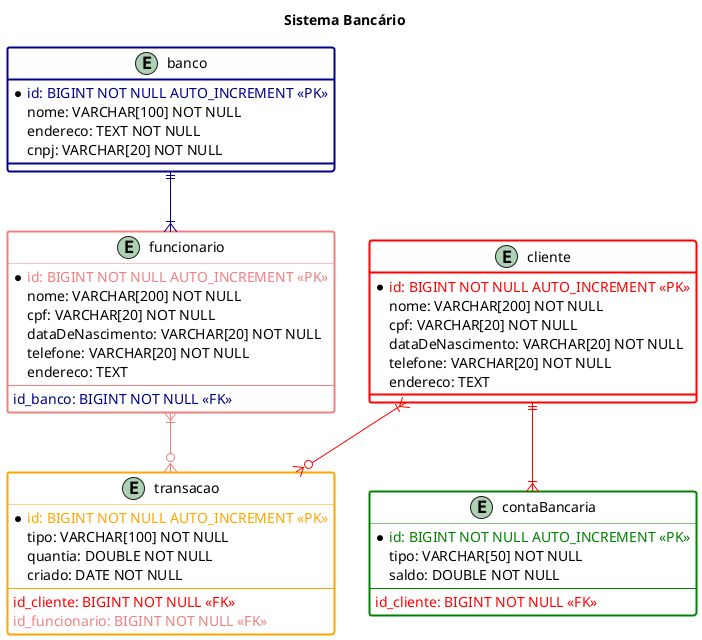 @startuml Sistema Bancário

title Sistema Bancário

entity cliente #white;line.bold;line:Red{
    *<color: Red>id: BIGINT NOT NULL AUTO_INCREMENT <<PK>>
    nome: VARCHAR[200] NOT NULL
    cpf: VARCHAR[20] NOT NULL
    dataDeNascimento: VARCHAR[20] NOT NULL
    telefone: VARCHAR[20] NOT NULL
    endereco: TEXT
}

entity contaBancaria #white;line.bold;line:Green{
    *<color: Green>id: BIGINT NOT NULL AUTO_INCREMENT <<PK>>
    tipo: VARCHAR[50] NOT NULL
    saldo: DOUBLE NOT NULL
    --
    <color: Red>id_cliente: BIGINT NOT NULL <<FK>>
}

entity banco #white;line.bold;line:DarkBlue{
    *<color: DarkBlue>id: BIGINT NOT NULL AUTO_INCREMENT <<PK>>
    nome: VARCHAR[100] NOT NULL
    endereco: TEXT NOT NULL
    cnpj: VARCHAR[20] NOT NULL
}

entity transacao #white;line.bold;line:orange{
    *<color: Orange>id: BIGINT NOT NULL AUTO_INCREMENT <<PK>>
    tipo: VARCHAR[100] NOT NULL
    quantia: DOUBLE NOT NULL
    criado: DATE NOT NULL
    --
    <color: Red>id_cliente: BIGINT NOT NULL <<FK>>
    <color: LightCoral>id_funcionario: BIGINT NOT NULL <<FK>>
}

entity funcionario #white;line.bold;line:LightCoral{
    *<color: LightCoral>id: BIGINT NOT NULL AUTO_INCREMENT <<PK>>
    nome: VARCHAR[200] NOT NULL
    cpf: VARCHAR[20] NOT NULL
    dataDeNascimento: VARCHAR[20] NOT NULL
    telefone: VARCHAR[20] NOT NULL
    endereco: TEXT
    --
    <color: DarkBlue>id_banco: BIGINT NOT NULL <<FK>>
}

cliente ||-[#Red]-|{ contaBancaria
cliente }|-[#red]-o{ transacao
funcionario }|-[#LightCoral]-o{ transacao
funcionario }|-up[#darkblue]-|| banco


@enduml